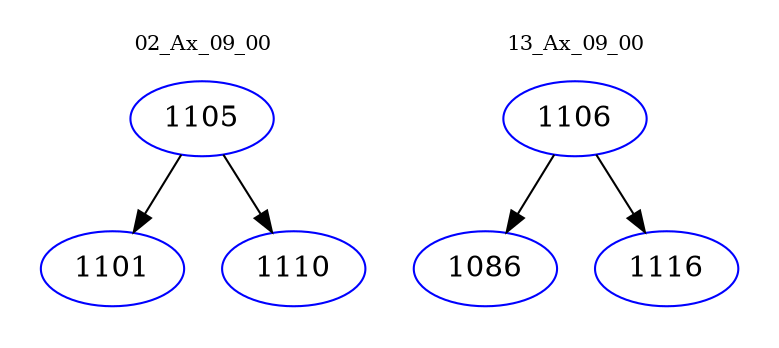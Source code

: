 digraph{
subgraph cluster_0 {
color = white
label = "02_Ax_09_00";
fontsize=10;
T0_1105 [label="1105", color="blue"]
T0_1105 -> T0_1101 [color="black"]
T0_1101 [label="1101", color="blue"]
T0_1105 -> T0_1110 [color="black"]
T0_1110 [label="1110", color="blue"]
}
subgraph cluster_1 {
color = white
label = "13_Ax_09_00";
fontsize=10;
T1_1106 [label="1106", color="blue"]
T1_1106 -> T1_1086 [color="black"]
T1_1086 [label="1086", color="blue"]
T1_1106 -> T1_1116 [color="black"]
T1_1116 [label="1116", color="blue"]
}
}
